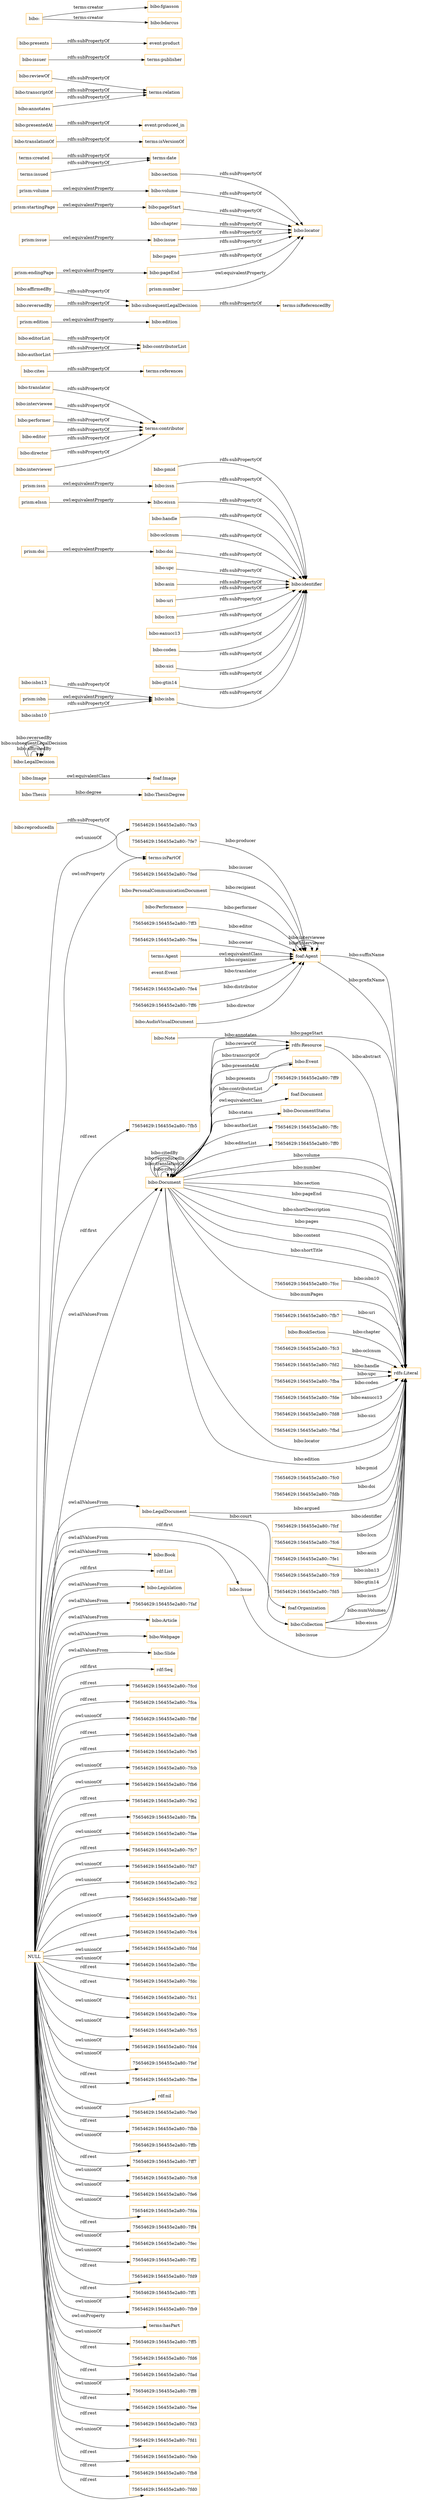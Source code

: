 digraph ar2dtool_diagram { 
rankdir=LR;
size="1501"
node [shape = rectangle, color="orange"]; "bibo:Document" "75654629:156455e2a80:-7fed" "bibo:Book" "rdf:List" "75654629:156455e2a80:-7fcc" "foaf:Document" "bibo:PersonalCommunicationDocument" "bibo:LegalDocument" "bibo:DocumentStatus" "bibo:Performance" "75654629:156455e2a80:-7fb7" "bibo:Legislation" "bibo:ThesisDegree" "bibo:BookSection" "75654629:156455e2a80:-7faf" "75654629:156455e2a80:-7fc3" "75654629:156455e2a80:-7ffc" "75654629:156455e2a80:-7ff3" "75654629:156455e2a80:-7fd2" "bibo:Article" "75654629:156455e2a80:-7fba" "75654629:156455e2a80:-7fde" "75654629:156455e2a80:-7fea" "terms:Agent" "75654629:156455e2a80:-7ff0" "75654629:156455e2a80:-7ff9" "75654629:156455e2a80:-7fd8" "75654629:156455e2a80:-7fbd" "event:Event" "rdfs:Resource" "foaf:Organization" "75654629:156455e2a80:-7fe4" "foaf:Agent" "75654629:156455e2a80:-7fc0" "75654629:156455e2a80:-7ff6" "75654629:156455e2a80:-7fdb" "bibo:Collection" "bibo:Webpage" "bibo:Note" "bibo:AudioVisualDocument" "bibo:Image" "bibo:Thesis" "bibo:Event" "75654629:156455e2a80:-7fe7" "bibo:LegalDecision" "foaf:Image" "bibo:Slide" "75654629:156455e2a80:-7fcf" "rdf:Seq" "75654629:156455e2a80:-7fc6" "75654629:156455e2a80:-7fe1" "75654629:156455e2a80:-7fc9" "75654629:156455e2a80:-7fd5" "bibo:Issue" ; /*classes style*/
	"bibo:isbn" -> "bibo:identifier" [ label = "rdfs:subPropertyOf" ];
	"bibo:isbn13" -> "bibo:isbn" [ label = "rdfs:subPropertyOf" ];
	"bibo:translator" -> "terms:contributor" [ label = "rdfs:subPropertyOf" ];
	"bibo:cites" -> "terms:references" [ label = "rdfs:subPropertyOf" ];
	"bibo:editorList" -> "bibo:contributorList" [ label = "rdfs:subPropertyOf" ];
	"prism:edition" -> "bibo:edition" [ label = "owl:equivalentProperty" ];
	"bibo:affirmedBy" -> "bibo:subsequentLegalDecision" [ label = "rdfs:subPropertyOf" ];
	"bibo:section" -> "bibo:locator" [ label = "rdfs:subPropertyOf" ];
	"terms:Agent" -> "foaf:Agent" [ label = "owl:equivalentClass" ];
	"bibo:interviewee" -> "terms:contributor" [ label = "rdfs:subPropertyOf" ];
	"terms:created" -> "terms:date" [ label = "rdfs:subPropertyOf" ];
	"bibo:pmid" -> "bibo:identifier" [ label = "rdfs:subPropertyOf" ];
	"bibo:issn" -> "bibo:identifier" [ label = "rdfs:subPropertyOf" ];
	"bibo:translationOf" -> "terms:isVersionOf" [ label = "rdfs:subPropertyOf" ];
	"prism:eIssn" -> "bibo:eissn" [ label = "owl:equivalentProperty" ];
	"prism:isbn" -> "bibo:isbn" [ label = "owl:equivalentProperty" ];
	"prism:volume" -> "bibo:volume" [ label = "owl:equivalentProperty" ];
	"bibo:reproducedIn" -> "terms:isPartOf" [ label = "rdfs:subPropertyOf" ];
	"bibo:presentedAt" -> "event:produced_in" [ label = "rdfs:subPropertyOf" ];
	"bibo:handle" -> "bibo:identifier" [ label = "rdfs:subPropertyOf" ];
	"bibo:pageStart" -> "bibo:locator" [ label = "rdfs:subPropertyOf" ];
	"bibo:chapter" -> "bibo:locator" [ label = "rdfs:subPropertyOf" ];
	"bibo:issue" -> "bibo:locator" [ label = "rdfs:subPropertyOf" ];
	"bibo:pages" -> "bibo:locator" [ label = "rdfs:subPropertyOf" ];
	"bibo:oclcnum" -> "bibo:identifier" [ label = "rdfs:subPropertyOf" ];
	"prism:endingPage" -> "bibo:pageEnd" [ label = "owl:equivalentProperty" ];
	"prism:startingPage" -> "bibo:pageStart" [ label = "owl:equivalentProperty" ];
	"bibo:reviewOf" -> "terms:relation" [ label = "rdfs:subPropertyOf" ];
	"bibo:authorList" -> "bibo:contributorList" [ label = "rdfs:subPropertyOf" ];
	"bibo:issuer" -> "terms:publisher" [ label = "rdfs:subPropertyOf" ];
	"bibo:eissn" -> "bibo:identifier" [ label = "rdfs:subPropertyOf" ];
	"bibo:performer" -> "terms:contributor" [ label = "rdfs:subPropertyOf" ];
	"bibo:isbn10" -> "bibo:isbn" [ label = "rdfs:subPropertyOf" ];
	"NULL" -> "rdf:Seq" [ label = "rdf:first" ];
	"NULL" -> "75654629:156455e2a80:-7fca" [ label = "rdf:rest" ];
	"NULL" -> "75654629:156455e2a80:-7fbf" [ label = "owl:unionOf" ];
	"NULL" -> "75654629:156455e2a80:-7fe8" [ label = "rdf:rest" ];
	"NULL" -> "75654629:156455e2a80:-7fe5" [ label = "rdf:rest" ];
	"NULL" -> "75654629:156455e2a80:-7fcb" [ label = "owl:unionOf" ];
	"NULL" -> "75654629:156455e2a80:-7fb6" [ label = "owl:unionOf" ];
	"NULL" -> "bibo:Document" [ label = "owl:allValuesFrom" ];
	"NULL" -> "75654629:156455e2a80:-7fe2" [ label = "rdf:rest" ];
	"NULL" -> "75654629:156455e2a80:-7ffa" [ label = "rdf:rest" ];
	"NULL" -> "75654629:156455e2a80:-7fae" [ label = "owl:unionOf" ];
	"NULL" -> "75654629:156455e2a80:-7fc7" [ label = "rdf:rest" ];
	"NULL" -> "75654629:156455e2a80:-7fd7" [ label = "owl:unionOf" ];
	"NULL" -> "75654629:156455e2a80:-7fc2" [ label = "owl:unionOf" ];
	"NULL" -> "bibo:Slide" [ label = "owl:allValuesFrom" ];
	"NULL" -> "75654629:156455e2a80:-7fdf" [ label = "rdf:rest" ];
	"NULL" -> "75654629:156455e2a80:-7fe9" [ label = "owl:unionOf" ];
	"NULL" -> "75654629:156455e2a80:-7fc4" [ label = "rdf:rest" ];
	"NULL" -> "75654629:156455e2a80:-7fdd" [ label = "owl:unionOf" ];
	"NULL" -> "75654629:156455e2a80:-7fbc" [ label = "owl:unionOf" ];
	"NULL" -> "75654629:156455e2a80:-7fdc" [ label = "rdf:rest" ];
	"NULL" -> "75654629:156455e2a80:-7fc1" [ label = "rdf:rest" ];
	"NULL" -> "75654629:156455e2a80:-7fce" [ label = "owl:unionOf" ];
	"NULL" -> "bibo:Webpage" [ label = "owl:allValuesFrom" ];
	"NULL" -> "75654629:156455e2a80:-7fc5" [ label = "owl:unionOf" ];
	"NULL" -> "75654629:156455e2a80:-7faf" [ label = "owl:allValuesFrom" ];
	"NULL" -> "75654629:156455e2a80:-7fd4" [ label = "owl:unionOf" ];
	"NULL" -> "75654629:156455e2a80:-7fef" [ label = "owl:unionOf" ];
	"NULL" -> "75654629:156455e2a80:-7fbe" [ label = "rdf:rest" ];
	"NULL" -> "rdf:nil" [ label = "rdf:rest" ];
	"NULL" -> "75654629:156455e2a80:-7fe0" [ label = "owl:unionOf" ];
	"NULL" -> "bibo:Document" [ label = "rdf:first" ];
	"NULL" -> "75654629:156455e2a80:-7fbb" [ label = "rdf:rest" ];
	"NULL" -> "75654629:156455e2a80:-7ffb" [ label = "owl:unionOf" ];
	"NULL" -> "75654629:156455e2a80:-7ff7" [ label = "rdf:rest" ];
	"NULL" -> "75654629:156455e2a80:-7fc8" [ label = "owl:unionOf" ];
	"NULL" -> "75654629:156455e2a80:-7fe6" [ label = "owl:unionOf" ];
	"NULL" -> "75654629:156455e2a80:-7fda" [ label = "owl:unionOf" ];
	"NULL" -> "75654629:156455e2a80:-7ff4" [ label = "rdf:rest" ];
	"NULL" -> "75654629:156455e2a80:-7fec" [ label = "owl:unionOf" ];
	"NULL" -> "bibo:Issue" [ label = "owl:allValuesFrom" ];
	"NULL" -> "bibo:Legislation" [ label = "owl:allValuesFrom" ];
	"NULL" -> "75654629:156455e2a80:-7ff2" [ label = "owl:unionOf" ];
	"NULL" -> "75654629:156455e2a80:-7fd9" [ label = "rdf:rest" ];
	"NULL" -> "75654629:156455e2a80:-7ff1" [ label = "rdf:rest" ];
	"NULL" -> "rdf:List" [ label = "rdf:first" ];
	"NULL" -> "75654629:156455e2a80:-7fb9" [ label = "owl:unionOf" ];
	"NULL" -> "terms:hasPart" [ label = "owl:onProperty" ];
	"NULL" -> "75654629:156455e2a80:-7ff5" [ label = "owl:unionOf" ];
	"NULL" -> "75654629:156455e2a80:-7fd6" [ label = "rdf:rest" ];
	"NULL" -> "75654629:156455e2a80:-7fad" [ label = "rdf:rest" ];
	"NULL" -> "75654629:156455e2a80:-7ff8" [ label = "owl:unionOf" ];
	"NULL" -> "75654629:156455e2a80:-7fee" [ label = "rdf:rest" ];
	"NULL" -> "bibo:Collection" [ label = "rdf:first" ];
	"NULL" -> "bibo:Article" [ label = "owl:allValuesFrom" ];
	"NULL" -> "75654629:156455e2a80:-7fd3" [ label = "rdf:rest" ];
	"NULL" -> "bibo:LegalDocument" [ label = "owl:allValuesFrom" ];
	"NULL" -> "75654629:156455e2a80:-7fd1" [ label = "owl:unionOf" ];
	"NULL" -> "terms:isPartOf" [ label = "owl:onProperty" ];
	"NULL" -> "75654629:156455e2a80:-7feb" [ label = "rdf:rest" ];
	"NULL" -> "75654629:156455e2a80:-7fb8" [ label = "rdf:rest" ];
	"NULL" -> "75654629:156455e2a80:-7fd0" [ label = "rdf:rest" ];
	"NULL" -> "75654629:156455e2a80:-7fe3" [ label = "owl:unionOf" ];
	"NULL" -> "75654629:156455e2a80:-7fb5" [ label = "rdf:rest" ];
	"NULL" -> "bibo:Book" [ label = "owl:allValuesFrom" ];
	"NULL" -> "75654629:156455e2a80:-7fcd" [ label = "rdf:rest" ];
	"bibo:subsequentLegalDecision" -> "terms:isReferencedBy" [ label = "rdfs:subPropertyOf" ];
	"bibo:transcriptOf" -> "terms:relation" [ label = "rdfs:subPropertyOf" ];
	"prism:doi" -> "bibo:doi" [ label = "owl:equivalentProperty" ];
	"prism:number" -> "bibo:locator" [ label = "owl:equivalentProperty" ];
	"bibo:editor" -> "terms:contributor" [ label = "rdfs:subPropertyOf" ];
	"bibo:reversedBy" -> "bibo:subsequentLegalDecision" [ label = "rdfs:subPropertyOf" ];
	"bibo:presents" -> "event:product" [ label = "rdfs:subPropertyOf" ];
	"prism:issn" -> "bibo:issn" [ label = "owl:equivalentProperty" ];
	"bibo:Document" -> "foaf:Document" [ label = "owl:equivalentClass" ];
	"bibo:upc" -> "bibo:identifier" [ label = "rdfs:subPropertyOf" ];
	"bibo:doi" -> "bibo:identifier" [ label = "rdfs:subPropertyOf" ];
	"bibo:annotates" -> "terms:relation" [ label = "rdfs:subPropertyOf" ];
	"bibo:asin" -> "bibo:identifier" [ label = "rdfs:subPropertyOf" ];
	"bibo:uri" -> "bibo:identifier" [ label = "rdfs:subPropertyOf" ];
	"bibo:pageEnd" -> "bibo:locator" [ label = "rdfs:subPropertyOf" ];
	"bibo:Image" -> "foaf:Image" [ label = "owl:equivalentClass" ];
	"terms:issued" -> "terms:date" [ label = "rdfs:subPropertyOf" ];
	"bibo:lccn" -> "bibo:identifier" [ label = "rdfs:subPropertyOf" ];
	"bibo:volume" -> "bibo:locator" [ label = "rdfs:subPropertyOf" ];
	"bibo:eanucc13" -> "bibo:identifier" [ label = "rdfs:subPropertyOf" ];
	"bibo:coden" -> "bibo:identifier" [ label = "rdfs:subPropertyOf" ];
	"bibo:director" -> "terms:contributor" [ label = "rdfs:subPropertyOf" ];
	"bibo:sici" -> "bibo:identifier" [ label = "rdfs:subPropertyOf" ];
	"bibo:interviewer" -> "terms:contributor" [ label = "rdfs:subPropertyOf" ];
	"prism:issue" -> "bibo:issue" [ label = "owl:equivalentProperty" ];
	"bibo:" -> "bibo:fgiasson" [ label = "terms:creator" ];
	"bibo:" -> "bibo:bdarcus" [ label = "terms:creator" ];
	"bibo:gtin14" -> "bibo:identifier" [ label = "rdfs:subPropertyOf" ];
	"75654629:156455e2a80:-7fc6" -> "rdfs:Literal" [ label = "bibo:lccn" ];
	"bibo:LegalDocument" -> "foaf:Organization" [ label = "bibo:court" ];
	"bibo:Collection" -> "rdfs:Literal" [ label = "bibo:numVolumes" ];
	"bibo:Document" -> "rdfs:Literal" [ label = "bibo:volume" ];
	"75654629:156455e2a80:-7fc3" -> "rdfs:Literal" [ label = "bibo:oclcnum" ];
	"bibo:Document" -> "bibo:Document" [ label = "bibo:cites" ];
	"bibo:Issue" -> "rdfs:Literal" [ label = "bibo:issue" ];
	"bibo:Document" -> "rdfs:Literal" [ label = "bibo:number" ];
	"bibo:Document" -> "rdfs:Literal" [ label = "bibo:section" ];
	"75654629:156455e2a80:-7fc0" -> "rdfs:Literal" [ label = "bibo:pmid" ];
	"bibo:Document" -> "rdfs:Literal" [ label = "bibo:pageEnd" ];
	"foaf:Agent" -> "foaf:Agent" [ label = "bibo:interviewer" ];
	"event:Event" -> "foaf:Agent" [ label = "bibo:organizer" ];
	"foaf:Agent" -> "rdfs:Literal" [ label = "bibo:prefixName" ];
	"75654629:156455e2a80:-7fe4" -> "foaf:Agent" [ label = "bibo:translator" ];
	"bibo:Document" -> "rdfs:Literal" [ label = "bibo:shortDescription" ];
	"foaf:Agent" -> "foaf:Agent" [ label = "bibo:interviewee" ];
	"bibo:Document" -> "rdfs:Literal" [ label = "bibo:pages" ];
	"75654629:156455e2a80:-7fdb" -> "rdfs:Literal" [ label = "bibo:doi" ];
	"75654629:156455e2a80:-7fd5" -> "rdfs:Literal" [ label = "bibo:gtin14" ];
	"bibo:Document" -> "75654629:156455e2a80:-7ffc" [ label = "bibo:authorList" ];
	"bibo:Document" -> "rdfs:Literal" [ label = "bibo:content" ];
	"bibo:Thesis" -> "bibo:ThesisDegree" [ label = "bibo:degree" ];
	"rdfs:Resource" -> "rdfs:Literal" [ label = "bibo:abstract" ];
	"bibo:Document" -> "75654629:156455e2a80:-7ff0" [ label = "bibo:editorList" ];
	"bibo:Document" -> "rdfs:Literal" [ label = "bibo:shortTitle" ];
	"75654629:156455e2a80:-7fed" -> "foaf:Agent" [ label = "bibo:issuer" ];
	"bibo:Document" -> "bibo:Event" [ label = "bibo:presentedAt" ];
	"75654629:156455e2a80:-7fba" -> "rdfs:Literal" [ label = "bibo:upc" ];
	"bibo:Document" -> "bibo:Document" [ label = "bibo:translationOf" ];
	"75654629:156455e2a80:-7ff3" -> "foaf:Agent" [ label = "bibo:editor" ];
	"bibo:LegalDocument" -> "rdfs:Literal" [ label = "bibo:argued" ];
	"bibo:Document" -> "rdfs:Literal" [ label = "bibo:numPages" ];
	"bibo:PersonalCommunicationDocument" -> "foaf:Agent" [ label = "bibo:recipient" ];
	"75654629:156455e2a80:-7fe1" -> "rdfs:Literal" [ label = "bibo:asin" ];
	"75654629:156455e2a80:-7fc9" -> "rdfs:Literal" [ label = "bibo:isbn13" ];
	"75654629:156455e2a80:-7fcc" -> "rdfs:Literal" [ label = "bibo:isbn10" ];
	"75654629:156455e2a80:-7fd8" -> "rdfs:Literal" [ label = "bibo:eanucc13" ];
	"bibo:Document" -> "bibo:Document" [ label = "bibo:reproducedIn" ];
	"75654629:156455e2a80:-7fcf" -> "rdfs:Literal" [ label = "bibo:identifier" ];
	"bibo:LegalDecision" -> "bibo:LegalDecision" [ label = "bibo:affirmedBy" ];
	"bibo:Document" -> "bibo:Document" [ label = "bibo:citedBy" ];
	"bibo:Event" -> "bibo:Document" [ label = "bibo:presents" ];
	"75654629:156455e2a80:-7fbd" -> "rdfs:Literal" [ label = "bibo:sici" ];
	"bibo:Document" -> "75654629:156455e2a80:-7ff9" [ label = "bibo:contributorList" ];
	"bibo:LegalDecision" -> "bibo:LegalDecision" [ label = "bibo:subsequentLegalDecision" ];
	"bibo:Document" -> "rdfs:Resource" [ label = "bibo:reviewOf" ];
	"bibo:Performance" -> "foaf:Agent" [ label = "bibo:performer" ];
	"75654629:156455e2a80:-7fd2" -> "rdfs:Literal" [ label = "bibo:handle" ];
	"bibo:Document" -> "rdfs:Resource" [ label = "bibo:transcriptOf" ];
	"75654629:156455e2a80:-7ff6" -> "foaf:Agent" [ label = "bibo:distributor" ];
	"bibo:Document" -> "rdfs:Literal" [ label = "bibo:locator" ];
	"75654629:156455e2a80:-7fe7" -> "foaf:Agent" [ label = "bibo:producer" ];
	"75654629:156455e2a80:-7fde" -> "rdfs:Literal" [ label = "bibo:coden" ];
	"75654629:156455e2a80:-7fb7" -> "rdfs:Literal" [ label = "bibo:uri" ];
	"bibo:Document" -> "bibo:DocumentStatus" [ label = "bibo:status" ];
	"bibo:Collection" -> "rdfs:Literal" [ label = "bibo:eissn" ];
	"bibo:Note" -> "rdfs:Resource" [ label = "bibo:annotates" ];
	"bibo:AudioVisualDocument" -> "foaf:Agent" [ label = "bibo:director" ];
	"75654629:156455e2a80:-7fea" -> "foaf:Agent" [ label = "bibo:owner" ];
	"foaf:Agent" -> "rdfs:Literal" [ label = "bibo:suffixName" ];
	"bibo:Collection" -> "rdfs:Literal" [ label = "bibo:issn" ];
	"bibo:Document" -> "rdfs:Literal" [ label = "bibo:edition" ];
	"bibo:BookSection" -> "rdfs:Literal" [ label = "bibo:chapter" ];
	"bibo:Document" -> "rdfs:Literal" [ label = "bibo:pageStart" ];
	"bibo:LegalDecision" -> "bibo:LegalDecision" [ label = "bibo:reversedBy" ];

}
